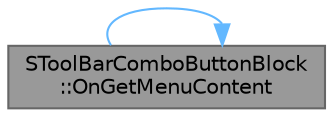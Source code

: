 digraph "SToolBarComboButtonBlock::OnGetMenuContent"
{
 // INTERACTIVE_SVG=YES
 // LATEX_PDF_SIZE
  bgcolor="transparent";
  edge [fontname=Helvetica,fontsize=10,labelfontname=Helvetica,labelfontsize=10];
  node [fontname=Helvetica,fontsize=10,shape=box,height=0.2,width=0.4];
  rankdir="RL";
  Node1 [id="Node000001",label="SToolBarComboButtonBlock\l::OnGetMenuContent",height=0.2,width=0.4,color="gray40", fillcolor="grey60", style="filled", fontcolor="black",tooltip="Called by Slate when content for this button's menu needs to be generated."];
  Node1 -> Node1 [id="edge1_Node000001_Node000001",dir="back",color="steelblue1",style="solid",tooltip=" "];
}
